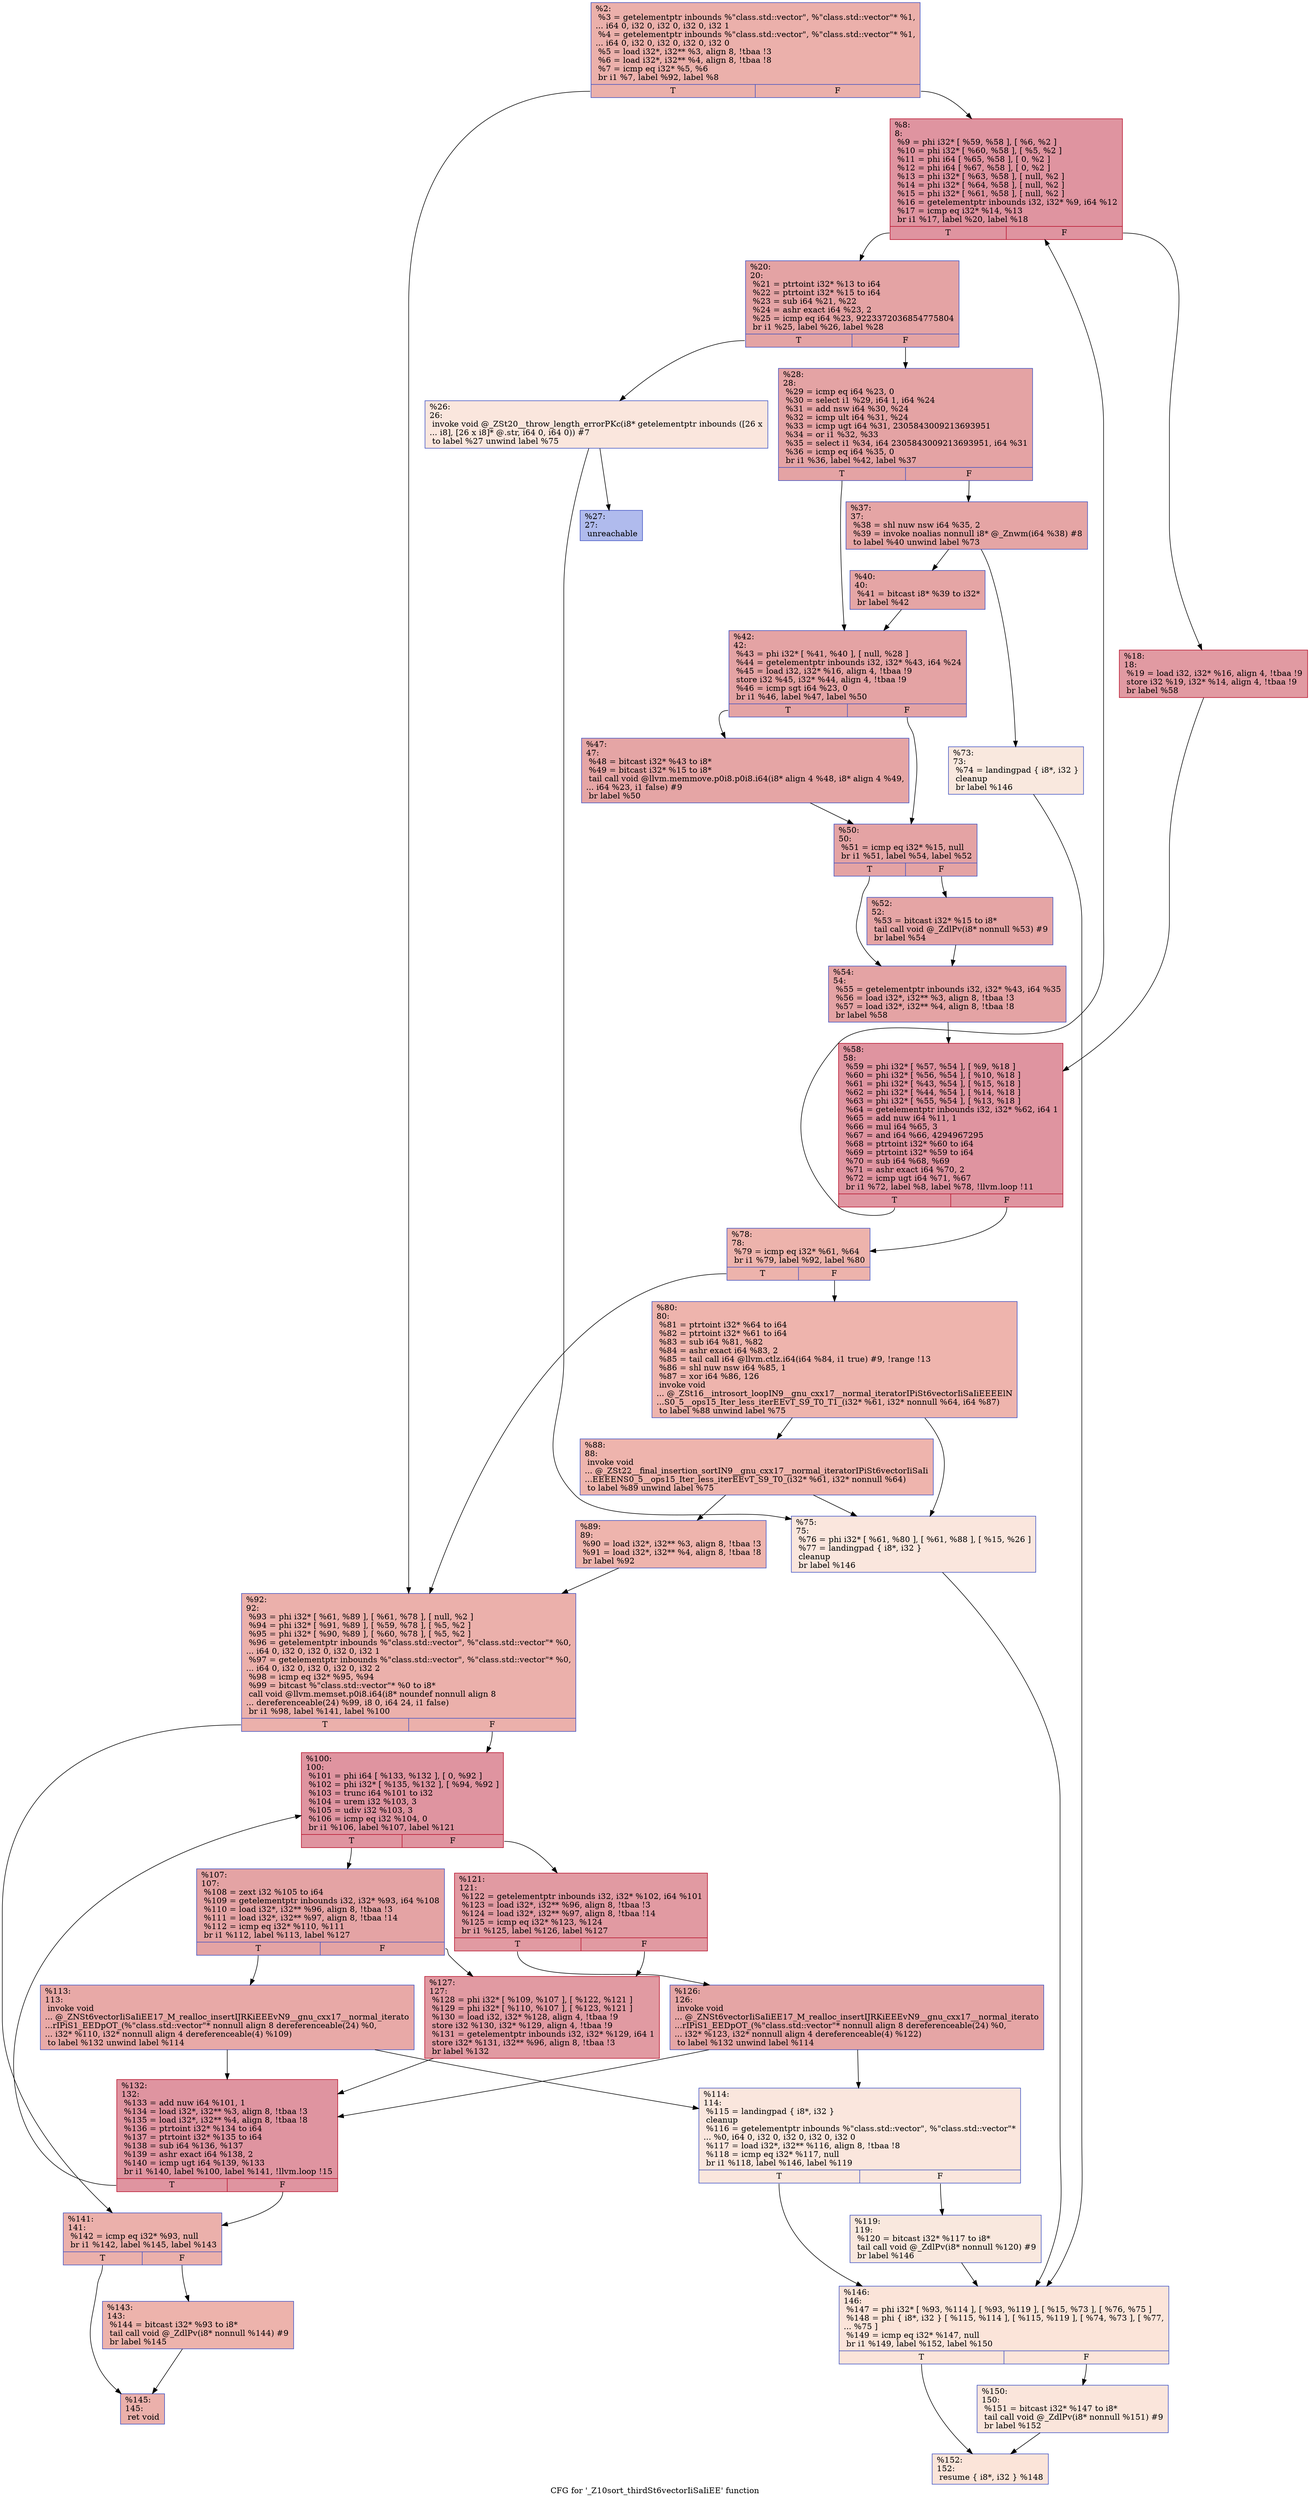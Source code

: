 digraph "CFG for '_Z10sort_thirdSt6vectorIiSaIiEE' function" {
	label="CFG for '_Z10sort_thirdSt6vectorIiSaIiEE' function";

	Node0x556e5062d570 [shape=record,color="#3d50c3ff", style=filled, fillcolor="#d24b4070",label="{%2:\l  %3 = getelementptr inbounds %\"class.std::vector\", %\"class.std::vector\"* %1,\l... i64 0, i32 0, i32 0, i32 0, i32 1\l  %4 = getelementptr inbounds %\"class.std::vector\", %\"class.std::vector\"* %1,\l... i64 0, i32 0, i32 0, i32 0, i32 0\l  %5 = load i32*, i32** %3, align 8, !tbaa !3\l  %6 = load i32*, i32** %4, align 8, !tbaa !8\l  %7 = icmp eq i32* %5, %6\l  br i1 %7, label %92, label %8\l|{<s0>T|<s1>F}}"];
	Node0x556e5062d570:s0 -> Node0x556e5062ec70;
	Node0x556e5062d570:s1 -> Node0x556e5062ed00;
	Node0x556e5062ed00 [shape=record,color="#b70d28ff", style=filled, fillcolor="#b70d2870",label="{%8:\l8:                                                \l  %9 = phi i32* [ %59, %58 ], [ %6, %2 ]\l  %10 = phi i32* [ %60, %58 ], [ %5, %2 ]\l  %11 = phi i64 [ %65, %58 ], [ 0, %2 ]\l  %12 = phi i64 [ %67, %58 ], [ 0, %2 ]\l  %13 = phi i32* [ %63, %58 ], [ null, %2 ]\l  %14 = phi i32* [ %64, %58 ], [ null, %2 ]\l  %15 = phi i32* [ %61, %58 ], [ null, %2 ]\l  %16 = getelementptr inbounds i32, i32* %9, i64 %12\l  %17 = icmp eq i32* %14, %13\l  br i1 %17, label %20, label %18\l|{<s0>T|<s1>F}}"];
	Node0x556e5062ed00:s0 -> Node0x556e5062f740;
	Node0x556e5062ed00:s1 -> Node0x556e5062f7d0;
	Node0x556e5062f7d0 [shape=record,color="#b70d28ff", style=filled, fillcolor="#bb1b2c70",label="{%18:\l18:                                               \l  %19 = load i32, i32* %16, align 4, !tbaa !9\l  store i32 %19, i32* %14, align 4, !tbaa !9\l  br label %58\l}"];
	Node0x556e5062f7d0 -> Node0x556e5062dee0;
	Node0x556e5062f740 [shape=record,color="#3d50c3ff", style=filled, fillcolor="#c32e3170",label="{%20:\l20:                                               \l  %21 = ptrtoint i32* %13 to i64\l  %22 = ptrtoint i32* %15 to i64\l  %23 = sub i64 %21, %22\l  %24 = ashr exact i64 %23, 2\l  %25 = icmp eq i64 %23, 9223372036854775804\l  br i1 %25, label %26, label %28\l|{<s0>T|<s1>F}}"];
	Node0x556e5062f740:s0 -> Node0x556e50630480;
	Node0x556e5062f740:s1 -> Node0x556e506304d0;
	Node0x556e50630480 [shape=record,color="#3d50c3ff", style=filled, fillcolor="#f3c7b170",label="{%26:\l26:                                               \l  invoke void @_ZSt20__throw_length_errorPKc(i8* getelementptr inbounds ([26 x\l... i8], [26 x i8]* @.str, i64 0, i64 0)) #7\l          to label %27 unwind label %75\l}"];
	Node0x556e50630480 -> Node0x556e506306d0;
	Node0x556e50630480 -> Node0x556e50630720;
	Node0x556e506306d0 [shape=record,color="#3d50c3ff", style=filled, fillcolor="#4c66d670",label="{%27:\l27:                                               \l  unreachable\l}"];
	Node0x556e506304d0 [shape=record,color="#3d50c3ff", style=filled, fillcolor="#c32e3170",label="{%28:\l28:                                               \l  %29 = icmp eq i64 %23, 0\l  %30 = select i1 %29, i64 1, i64 %24\l  %31 = add nsw i64 %30, %24\l  %32 = icmp ult i64 %31, %24\l  %33 = icmp ugt i64 %31, 2305843009213693951\l  %34 = or i1 %32, %33\l  %35 = select i1 %34, i64 2305843009213693951, i64 %31\l  %36 = icmp eq i64 %35, 0\l  br i1 %36, label %42, label %37\l|{<s0>T|<s1>F}}"];
	Node0x556e506304d0:s0 -> Node0x556e506310c0;
	Node0x556e506304d0:s1 -> Node0x556e50631110;
	Node0x556e50631110 [shape=record,color="#3d50c3ff", style=filled, fillcolor="#c5333470",label="{%37:\l37:                                               \l  %38 = shl nuw nsw i64 %35, 2\l  %39 = invoke noalias nonnull i8* @_Znwm(i64 %38) #8\l          to label %40 unwind label %73\l}"];
	Node0x556e50631110 -> Node0x556e506312a0;
	Node0x556e50631110 -> Node0x556e506312f0;
	Node0x556e506312a0 [shape=record,color="#3d50c3ff", style=filled, fillcolor="#c5333470",label="{%40:\l40:                                               \l  %41 = bitcast i8* %39 to i32*\l  br label %42\l}"];
	Node0x556e506312a0 -> Node0x556e506310c0;
	Node0x556e506310c0 [shape=record,color="#3d50c3ff", style=filled, fillcolor="#c32e3170",label="{%42:\l42:                                               \l  %43 = phi i32* [ %41, %40 ], [ null, %28 ]\l  %44 = getelementptr inbounds i32, i32* %43, i64 %24\l  %45 = load i32, i32* %16, align 4, !tbaa !9\l  store i32 %45, i32* %44, align 4, !tbaa !9\l  %46 = icmp sgt i64 %23, 0\l  br i1 %46, label %47, label %50\l|{<s0>T|<s1>F}}"];
	Node0x556e506310c0:s0 -> Node0x556e50631920;
	Node0x556e506310c0:s1 -> Node0x556e50631970;
	Node0x556e50631920 [shape=record,color="#3d50c3ff", style=filled, fillcolor="#c5333470",label="{%47:\l47:                                               \l  %48 = bitcast i32* %43 to i8*\l  %49 = bitcast i32* %15 to i8*\l  tail call void @llvm.memmove.p0i8.p0i8.i64(i8* align 4 %48, i8* align 4 %49,\l... i64 %23, i1 false) #9\l  br label %50\l}"];
	Node0x556e50631920 -> Node0x556e50631970;
	Node0x556e50631970 [shape=record,color="#3d50c3ff", style=filled, fillcolor="#c32e3170",label="{%50:\l50:                                               \l  %51 = icmp eq i32* %15, null\l  br i1 %51, label %54, label %52\l|{<s0>T|<s1>F}}"];
	Node0x556e50631970:s0 -> Node0x556e50631f90;
	Node0x556e50631970:s1 -> Node0x556e50631fe0;
	Node0x556e50631fe0 [shape=record,color="#3d50c3ff", style=filled, fillcolor="#c5333470",label="{%52:\l52:                                               \l  %53 = bitcast i32* %15 to i8*\l  tail call void @_ZdlPv(i8* nonnull %53) #9\l  br label %54\l}"];
	Node0x556e50631fe0 -> Node0x556e50631f90;
	Node0x556e50631f90 [shape=record,color="#3d50c3ff", style=filled, fillcolor="#c32e3170",label="{%54:\l54:                                               \l  %55 = getelementptr inbounds i32, i32* %43, i64 %35\l  %56 = load i32*, i32** %3, align 8, !tbaa !3\l  %57 = load i32*, i32** %4, align 8, !tbaa !8\l  br label %58\l}"];
	Node0x556e50631f90 -> Node0x556e5062dee0;
	Node0x556e5062dee0 [shape=record,color="#b70d28ff", style=filled, fillcolor="#b70d2870",label="{%58:\l58:                                               \l  %59 = phi i32* [ %57, %54 ], [ %9, %18 ]\l  %60 = phi i32* [ %56, %54 ], [ %10, %18 ]\l  %61 = phi i32* [ %43, %54 ], [ %15, %18 ]\l  %62 = phi i32* [ %44, %54 ], [ %14, %18 ]\l  %63 = phi i32* [ %55, %54 ], [ %13, %18 ]\l  %64 = getelementptr inbounds i32, i32* %62, i64 1\l  %65 = add nuw i64 %11, 1\l  %66 = mul i64 %65, 3\l  %67 = and i64 %66, 4294967295\l  %68 = ptrtoint i32* %60 to i64\l  %69 = ptrtoint i32* %59 to i64\l  %70 = sub i64 %68, %69\l  %71 = ashr exact i64 %70, 2\l  %72 = icmp ugt i64 %71, %67\l  br i1 %72, label %8, label %78, !llvm.loop !11\l|{<s0>T|<s1>F}}"];
	Node0x556e5062dee0:s0 -> Node0x556e5062ed00;
	Node0x556e5062dee0:s1 -> Node0x556e50633e50;
	Node0x556e506312f0 [shape=record,color="#3d50c3ff", style=filled, fillcolor="#f2cab570",label="{%73:\l73:                                               \l  %74 = landingpad \{ i8*, i32 \}\l          cleanup\l  br label %146\l}"];
	Node0x556e506312f0 -> Node0x556e50634040;
	Node0x556e50630720 [shape=record,color="#3d50c3ff", style=filled, fillcolor="#f3c7b170",label="{%75:\l75:                                               \l  %76 = phi i32* [ %61, %80 ], [ %61, %88 ], [ %15, %26 ]\l  %77 = landingpad \{ i8*, i32 \}\l          cleanup\l  br label %146\l}"];
	Node0x556e50630720 -> Node0x556e50634040;
	Node0x556e50633e50 [shape=record,color="#3d50c3ff", style=filled, fillcolor="#d6524470",label="{%78:\l78:                                               \l  %79 = icmp eq i32* %61, %64\l  br i1 %79, label %92, label %80\l|{<s0>T|<s1>F}}"];
	Node0x556e50633e50:s0 -> Node0x556e5062ec70;
	Node0x556e50633e50:s1 -> Node0x556e50634100;
	Node0x556e50634100 [shape=record,color="#3d50c3ff", style=filled, fillcolor="#d8564670",label="{%80:\l80:                                               \l  %81 = ptrtoint i32* %64 to i64\l  %82 = ptrtoint i32* %61 to i64\l  %83 = sub i64 %81, %82\l  %84 = ashr exact i64 %83, 2\l  %85 = tail call i64 @llvm.ctlz.i64(i64 %84, i1 true) #9, !range !13\l  %86 = shl nuw nsw i64 %85, 1\l  %87 = xor i64 %86, 126\l  invoke void\l... @_ZSt16__introsort_loopIN9__gnu_cxx17__normal_iteratorIPiSt6vectorIiSaIiEEEElN\l...S0_5__ops15_Iter_less_iterEEvT_S9_T0_T1_(i32* %61, i32* nonnull %64, i64 %87)\l          to label %88 unwind label %75\l}"];
	Node0x556e50634100 -> Node0x556e50634150;
	Node0x556e50634100 -> Node0x556e50630720;
	Node0x556e50634150 [shape=record,color="#3d50c3ff", style=filled, fillcolor="#d8564670",label="{%88:\l88:                                               \l  invoke void\l... @_ZSt22__final_insertion_sortIN9__gnu_cxx17__normal_iteratorIPiSt6vectorIiSaIi\l...EEEENS0_5__ops15_Iter_less_iterEEvT_S9_T0_(i32* %61, i32* nonnull %64)\l          to label %89 unwind label %75\l}"];
	Node0x556e50634150 -> Node0x556e50634e10;
	Node0x556e50634150 -> Node0x556e50630720;
	Node0x556e50634e10 [shape=record,color="#3d50c3ff", style=filled, fillcolor="#d8564670",label="{%89:\l89:                                               \l  %90 = load i32*, i32** %3, align 8, !tbaa !3\l  %91 = load i32*, i32** %4, align 8, !tbaa !8\l  br label %92\l}"];
	Node0x556e50634e10 -> Node0x556e5062ec70;
	Node0x556e5062ec70 [shape=record,color="#3d50c3ff", style=filled, fillcolor="#d24b4070",label="{%92:\l92:                                               \l  %93 = phi i32* [ %61, %89 ], [ %61, %78 ], [ null, %2 ]\l  %94 = phi i32* [ %91, %89 ], [ %59, %78 ], [ %5, %2 ]\l  %95 = phi i32* [ %90, %89 ], [ %60, %78 ], [ %5, %2 ]\l  %96 = getelementptr inbounds %\"class.std::vector\", %\"class.std::vector\"* %0,\l... i64 0, i32 0, i32 0, i32 0, i32 1\l  %97 = getelementptr inbounds %\"class.std::vector\", %\"class.std::vector\"* %0,\l... i64 0, i32 0, i32 0, i32 0, i32 2\l  %98 = icmp eq i32* %95, %94\l  %99 = bitcast %\"class.std::vector\"* %0 to i8*\l  call void @llvm.memset.p0i8.i64(i8* noundef nonnull align 8\l... dereferenceable(24) %99, i8 0, i64 24, i1 false)\l  br i1 %98, label %141, label %100\l|{<s0>T|<s1>F}}"];
	Node0x556e5062ec70:s0 -> Node0x556e50635b30;
	Node0x556e5062ec70:s1 -> Node0x556e50635b80;
	Node0x556e50635b80 [shape=record,color="#b70d28ff", style=filled, fillcolor="#b70d2870",label="{%100:\l100:                                              \l  %101 = phi i64 [ %133, %132 ], [ 0, %92 ]\l  %102 = phi i32* [ %135, %132 ], [ %94, %92 ]\l  %103 = trunc i64 %101 to i32\l  %104 = urem i32 %103, 3\l  %105 = udiv i32 %103, 3\l  %106 = icmp eq i32 %104, 0\l  br i1 %106, label %107, label %121\l|{<s0>T|<s1>F}}"];
	Node0x556e50635b80:s0 -> Node0x556e506360b0;
	Node0x556e50635b80:s1 -> Node0x556e50636100;
	Node0x556e506360b0 [shape=record,color="#3d50c3ff", style=filled, fillcolor="#c32e3170",label="{%107:\l107:                                              \l  %108 = zext i32 %105 to i64\l  %109 = getelementptr inbounds i32, i32* %93, i64 %108\l  %110 = load i32*, i32** %96, align 8, !tbaa !3\l  %111 = load i32*, i32** %97, align 8, !tbaa !14\l  %112 = icmp eq i32* %110, %111\l  br i1 %112, label %113, label %127\l|{<s0>T|<s1>F}}"];
	Node0x556e506360b0:s0 -> Node0x556e50636500;
	Node0x556e506360b0:s1 -> Node0x556e50636590;
	Node0x556e50636500 [shape=record,color="#3d50c3ff", style=filled, fillcolor="#ca3b3770",label="{%113:\l113:                                              \l  invoke void\l... @_ZNSt6vectorIiSaIiEE17_M_realloc_insertIJRKiEEEvN9__gnu_cxx17__normal_iterato\l...rIPiS1_EEDpOT_(%\"class.std::vector\"* nonnull align 8 dereferenceable(24) %0,\l... i32* %110, i32* nonnull align 4 dereferenceable(4) %109)\l          to label %132 unwind label %114\l}"];
	Node0x556e50636500 -> Node0x556e50635c80;
	Node0x556e50636500 -> Node0x556e506367e0;
	Node0x556e506367e0 [shape=record,color="#3d50c3ff", style=filled, fillcolor="#f3c7b170",label="{%114:\l114:                                              \l  %115 = landingpad \{ i8*, i32 \}\l          cleanup\l  %116 = getelementptr inbounds %\"class.std::vector\", %\"class.std::vector\"*\l... %0, i64 0, i32 0, i32 0, i32 0, i32 0\l  %117 = load i32*, i32** %116, align 8, !tbaa !8\l  %118 = icmp eq i32* %117, null\l  br i1 %118, label %146, label %119\l|{<s0>T|<s1>F}}"];
	Node0x556e506367e0:s0 -> Node0x556e50634040;
	Node0x556e506367e0:s1 -> Node0x556e50636d70;
	Node0x556e50636d70 [shape=record,color="#3d50c3ff", style=filled, fillcolor="#f2cab570",label="{%119:\l119:                                              \l  %120 = bitcast i32* %117 to i8*\l  tail call void @_ZdlPv(i8* nonnull %120) #9\l  br label %146\l}"];
	Node0x556e50636d70 -> Node0x556e50634040;
	Node0x556e50636100 [shape=record,color="#b70d28ff", style=filled, fillcolor="#bb1b2c70",label="{%121:\l121:                                              \l  %122 = getelementptr inbounds i32, i32* %102, i64 %101\l  %123 = load i32*, i32** %96, align 8, !tbaa !3\l  %124 = load i32*, i32** %97, align 8, !tbaa !14\l  %125 = icmp eq i32* %123, %124\l  br i1 %125, label %126, label %127\l|{<s0>T|<s1>F}}"];
	Node0x556e50636100:s0 -> Node0x556e50637880;
	Node0x556e50636100:s1 -> Node0x556e50636590;
	Node0x556e50637880 [shape=record,color="#3d50c3ff", style=filled, fillcolor="#c5333470",label="{%126:\l126:                                              \l  invoke void\l... @_ZNSt6vectorIiSaIiEE17_M_realloc_insertIJRKiEEEvN9__gnu_cxx17__normal_iterato\l...rIPiS1_EEDpOT_(%\"class.std::vector\"* nonnull align 8 dereferenceable(24) %0,\l... i32* %123, i32* nonnull align 4 dereferenceable(4) %122)\l          to label %132 unwind label %114\l}"];
	Node0x556e50637880 -> Node0x556e50635c80;
	Node0x556e50637880 -> Node0x556e506367e0;
	Node0x556e50636590 [shape=record,color="#b70d28ff", style=filled, fillcolor="#bb1b2c70",label="{%127:\l127:                                              \l  %128 = phi i32* [ %109, %107 ], [ %122, %121 ]\l  %129 = phi i32* [ %110, %107 ], [ %123, %121 ]\l  %130 = load i32, i32* %128, align 4, !tbaa !9\l  store i32 %130, i32* %129, align 4, !tbaa !9\l  %131 = getelementptr inbounds i32, i32* %129, i64 1\l  store i32* %131, i32** %96, align 8, !tbaa !3\l  br label %132\l}"];
	Node0x556e50636590 -> Node0x556e50635c80;
	Node0x556e50635c80 [shape=record,color="#b70d28ff", style=filled, fillcolor="#b70d2870",label="{%132:\l132:                                              \l  %133 = add nuw i64 %101, 1\l  %134 = load i32*, i32** %3, align 8, !tbaa !3\l  %135 = load i32*, i32** %4, align 8, !tbaa !8\l  %136 = ptrtoint i32* %134 to i64\l  %137 = ptrtoint i32* %135 to i64\l  %138 = sub i64 %136, %137\l  %139 = ashr exact i64 %138, 2\l  %140 = icmp ugt i64 %139, %133\l  br i1 %140, label %100, label %141, !llvm.loop !15\l|{<s0>T|<s1>F}}"];
	Node0x556e50635c80:s0 -> Node0x556e50635b80;
	Node0x556e50635c80:s1 -> Node0x556e50635b30;
	Node0x556e50635b30 [shape=record,color="#3d50c3ff", style=filled, fillcolor="#d24b4070",label="{%141:\l141:                                              \l  %142 = icmp eq i32* %93, null\l  br i1 %142, label %145, label %143\l|{<s0>T|<s1>F}}"];
	Node0x556e50635b30:s0 -> Node0x556e50638d10;
	Node0x556e50635b30:s1 -> Node0x556e50638d60;
	Node0x556e50638d60 [shape=record,color="#3d50c3ff", style=filled, fillcolor="#d6524470",label="{%143:\l143:                                              \l  %144 = bitcast i32* %93 to i8*\l  tail call void @_ZdlPv(i8* nonnull %144) #9\l  br label %145\l}"];
	Node0x556e50638d60 -> Node0x556e50638d10;
	Node0x556e50638d10 [shape=record,color="#3d50c3ff", style=filled, fillcolor="#d24b4070",label="{%145:\l145:                                              \l  ret void\l}"];
	Node0x556e50634040 [shape=record,color="#3d50c3ff", style=filled, fillcolor="#f5c1a970",label="{%146:\l146:                                              \l  %147 = phi i32* [ %93, %114 ], [ %93, %119 ], [ %15, %73 ], [ %76, %75 ]\l  %148 = phi \{ i8*, i32 \} [ %115, %114 ], [ %115, %119 ], [ %74, %73 ], [ %77,\l... %75 ]\l  %149 = icmp eq i32* %147, null\l  br i1 %149, label %152, label %150\l|{<s0>T|<s1>F}}"];
	Node0x556e50634040:s0 -> Node0x556e50639330;
	Node0x556e50634040:s1 -> Node0x556e50639380;
	Node0x556e50639380 [shape=record,color="#3d50c3ff", style=filled, fillcolor="#f4c5ad70",label="{%150:\l150:                                              \l  %151 = bitcast i32* %147 to i8*\l  tail call void @_ZdlPv(i8* nonnull %151) #9\l  br label %152\l}"];
	Node0x556e50639380 -> Node0x556e50639330;
	Node0x556e50639330 [shape=record,color="#3d50c3ff", style=filled, fillcolor="#f5c1a970",label="{%152:\l152:                                              \l  resume \{ i8*, i32 \} %148\l}"];
}
